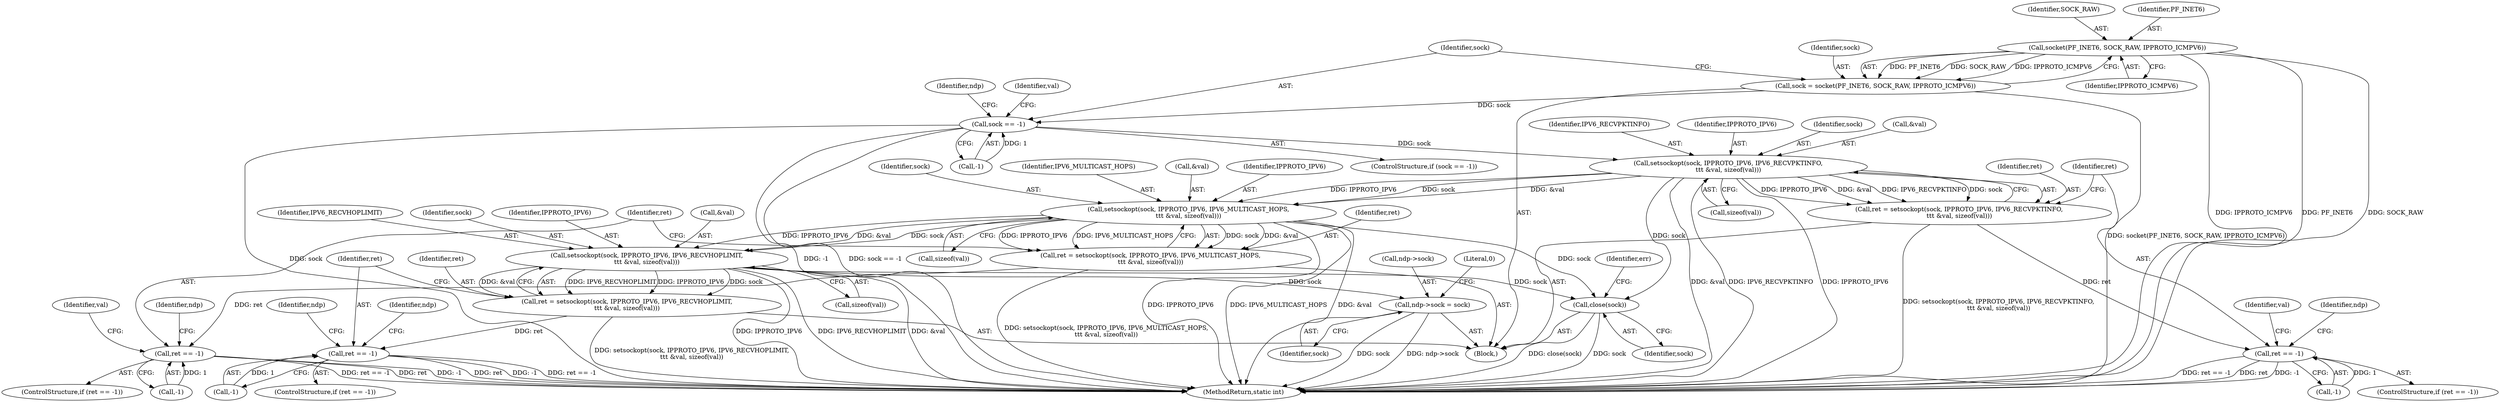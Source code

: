 digraph "0_libndp_a4892df306e0532487f1634ba6d4c6d4bb381c7f_0@API" {
"1000109" [label="(Call,socket(PF_INET6, SOCK_RAW, IPPROTO_ICMPV6))"];
"1000107" [label="(Call,sock = socket(PF_INET6, SOCK_RAW, IPPROTO_ICMPV6))"];
"1000114" [label="(Call,sock == -1)"];
"1000130" [label="(Call,setsockopt(sock, IPPROTO_IPV6, IPV6_RECVPKTINFO,\n\t\t\t &val, sizeof(val)))"];
"1000128" [label="(Call,ret = setsockopt(sock, IPPROTO_IPV6, IPV6_RECVPKTINFO,\n\t\t\t &val, sizeof(val)))"];
"1000139" [label="(Call,ret == -1)"];
"1000157" [label="(Call,setsockopt(sock, IPPROTO_IPV6, IPV6_MULTICAST_HOPS,\n\t\t\t &val, sizeof(val)))"];
"1000155" [label="(Call,ret = setsockopt(sock, IPPROTO_IPV6, IPV6_MULTICAST_HOPS,\n\t\t\t &val, sizeof(val)))"];
"1000166" [label="(Call,ret == -1)"];
"1000184" [label="(Call,setsockopt(sock, IPPROTO_IPV6, IPV6_RECVHOPLIMIT,\n\t\t\t &val, sizeof(val)))"];
"1000182" [label="(Call,ret = setsockopt(sock, IPPROTO_IPV6, IPV6_RECVHOPLIMIT,\n\t\t\t &val, sizeof(val)))"];
"1000193" [label="(Call,ret == -1)"];
"1000206" [label="(Call,ndp->sock = sock)"];
"1000214" [label="(Call,close(sock))"];
"1000180" [label="(Identifier,val)"];
"1000157" [label="(Call,setsockopt(sock, IPPROTO_IPV6, IPV6_MULTICAST_HOPS,\n\t\t\t &val, sizeof(val)))"];
"1000114" [label="(Call,sock == -1)"];
"1000134" [label="(Call,&val)"];
"1000160" [label="(Identifier,IPV6_MULTICAST_HOPS)"];
"1000166" [label="(Call,ret == -1)"];
"1000186" [label="(Identifier,IPPROTO_IPV6)"];
"1000136" [label="(Call,sizeof(val))"];
"1000184" [label="(Call,setsockopt(sock, IPPROTO_IPV6, IPV6_RECVHOPLIMIT,\n\t\t\t &val, sizeof(val)))"];
"1000167" [label="(Identifier,ret)"];
"1000217" [label="(Identifier,err)"];
"1000214" [label="(Call,close(sock))"];
"1000172" [label="(Identifier,ndp)"];
"1000113" [label="(ControlStructure,if (sock == -1))"];
"1000107" [label="(Call,sock = socket(PF_INET6, SOCK_RAW, IPPROTO_ICMPV6))"];
"1000133" [label="(Identifier,IPV6_RECVPKTINFO)"];
"1000145" [label="(Identifier,ndp)"];
"1000165" [label="(ControlStructure,if (ret == -1))"];
"1000206" [label="(Call,ndp->sock = sock)"];
"1000193" [label="(Call,ret == -1)"];
"1000116" [label="(Call,-1)"];
"1000161" [label="(Call,&val)"];
"1000215" [label="(Identifier,sock)"];
"1000132" [label="(Identifier,IPPROTO_IPV6)"];
"1000120" [label="(Identifier,ndp)"];
"1000199" [label="(Identifier,ndp)"];
"1000111" [label="(Identifier,SOCK_RAW)"];
"1000115" [label="(Identifier,sock)"];
"1000188" [label="(Call,&val)"];
"1000212" [label="(Literal,0)"];
"1000187" [label="(Identifier,IPV6_RECVHOPLIMIT)"];
"1000131" [label="(Identifier,sock)"];
"1000195" [label="(Call,-1)"];
"1000163" [label="(Call,sizeof(val))"];
"1000112" [label="(Identifier,IPPROTO_ICMPV6)"];
"1000159" [label="(Identifier,IPPROTO_IPV6)"];
"1000207" [label="(Call,ndp->sock)"];
"1000110" [label="(Identifier,PF_INET6)"];
"1000156" [label="(Identifier,ret)"];
"1000185" [label="(Identifier,sock)"];
"1000194" [label="(Identifier,ret)"];
"1000208" [label="(Identifier,ndp)"];
"1000192" [label="(ControlStructure,if (ret == -1))"];
"1000140" [label="(Identifier,ret)"];
"1000108" [label="(Identifier,sock)"];
"1000158" [label="(Identifier,sock)"];
"1000141" [label="(Call,-1)"];
"1000182" [label="(Call,ret = setsockopt(sock, IPPROTO_IPV6, IPV6_RECVHOPLIMIT,\n\t\t\t &val, sizeof(val)))"];
"1000139" [label="(Call,ret == -1)"];
"1000153" [label="(Identifier,val)"];
"1000168" [label="(Call,-1)"];
"1000218" [label="(MethodReturn,static int)"];
"1000129" [label="(Identifier,ret)"];
"1000190" [label="(Call,sizeof(val))"];
"1000155" [label="(Call,ret = setsockopt(sock, IPPROTO_IPV6, IPV6_MULTICAST_HOPS,\n\t\t\t &val, sizeof(val)))"];
"1000183" [label="(Identifier,ret)"];
"1000126" [label="(Identifier,val)"];
"1000210" [label="(Identifier,sock)"];
"1000138" [label="(ControlStructure,if (ret == -1))"];
"1000109" [label="(Call,socket(PF_INET6, SOCK_RAW, IPPROTO_ICMPV6))"];
"1000130" [label="(Call,setsockopt(sock, IPPROTO_IPV6, IPV6_RECVPKTINFO,\n\t\t\t &val, sizeof(val)))"];
"1000128" [label="(Call,ret = setsockopt(sock, IPPROTO_IPV6, IPV6_RECVPKTINFO,\n\t\t\t &val, sizeof(val)))"];
"1000102" [label="(Block,)"];
"1000109" -> "1000107"  [label="AST: "];
"1000109" -> "1000112"  [label="CFG: "];
"1000110" -> "1000109"  [label="AST: "];
"1000111" -> "1000109"  [label="AST: "];
"1000112" -> "1000109"  [label="AST: "];
"1000107" -> "1000109"  [label="CFG: "];
"1000109" -> "1000218"  [label="DDG: IPPROTO_ICMPV6"];
"1000109" -> "1000218"  [label="DDG: PF_INET6"];
"1000109" -> "1000218"  [label="DDG: SOCK_RAW"];
"1000109" -> "1000107"  [label="DDG: PF_INET6"];
"1000109" -> "1000107"  [label="DDG: SOCK_RAW"];
"1000109" -> "1000107"  [label="DDG: IPPROTO_ICMPV6"];
"1000107" -> "1000102"  [label="AST: "];
"1000108" -> "1000107"  [label="AST: "];
"1000115" -> "1000107"  [label="CFG: "];
"1000107" -> "1000218"  [label="DDG: socket(PF_INET6, SOCK_RAW, IPPROTO_ICMPV6)"];
"1000107" -> "1000114"  [label="DDG: sock"];
"1000114" -> "1000113"  [label="AST: "];
"1000114" -> "1000116"  [label="CFG: "];
"1000115" -> "1000114"  [label="AST: "];
"1000116" -> "1000114"  [label="AST: "];
"1000120" -> "1000114"  [label="CFG: "];
"1000126" -> "1000114"  [label="CFG: "];
"1000114" -> "1000218"  [label="DDG: sock == -1"];
"1000114" -> "1000218"  [label="DDG: sock"];
"1000114" -> "1000218"  [label="DDG: -1"];
"1000116" -> "1000114"  [label="DDG: 1"];
"1000114" -> "1000130"  [label="DDG: sock"];
"1000130" -> "1000128"  [label="AST: "];
"1000130" -> "1000136"  [label="CFG: "];
"1000131" -> "1000130"  [label="AST: "];
"1000132" -> "1000130"  [label="AST: "];
"1000133" -> "1000130"  [label="AST: "];
"1000134" -> "1000130"  [label="AST: "];
"1000136" -> "1000130"  [label="AST: "];
"1000128" -> "1000130"  [label="CFG: "];
"1000130" -> "1000218"  [label="DDG: IPPROTO_IPV6"];
"1000130" -> "1000218"  [label="DDG: &val"];
"1000130" -> "1000218"  [label="DDG: IPV6_RECVPKTINFO"];
"1000130" -> "1000128"  [label="DDG: IPPROTO_IPV6"];
"1000130" -> "1000128"  [label="DDG: &val"];
"1000130" -> "1000128"  [label="DDG: IPV6_RECVPKTINFO"];
"1000130" -> "1000128"  [label="DDG: sock"];
"1000130" -> "1000157"  [label="DDG: sock"];
"1000130" -> "1000157"  [label="DDG: IPPROTO_IPV6"];
"1000130" -> "1000157"  [label="DDG: &val"];
"1000130" -> "1000214"  [label="DDG: sock"];
"1000128" -> "1000102"  [label="AST: "];
"1000129" -> "1000128"  [label="AST: "];
"1000140" -> "1000128"  [label="CFG: "];
"1000128" -> "1000218"  [label="DDG: setsockopt(sock, IPPROTO_IPV6, IPV6_RECVPKTINFO,\n\t\t\t &val, sizeof(val))"];
"1000128" -> "1000139"  [label="DDG: ret"];
"1000139" -> "1000138"  [label="AST: "];
"1000139" -> "1000141"  [label="CFG: "];
"1000140" -> "1000139"  [label="AST: "];
"1000141" -> "1000139"  [label="AST: "];
"1000145" -> "1000139"  [label="CFG: "];
"1000153" -> "1000139"  [label="CFG: "];
"1000139" -> "1000218"  [label="DDG: -1"];
"1000139" -> "1000218"  [label="DDG: ret == -1"];
"1000139" -> "1000218"  [label="DDG: ret"];
"1000141" -> "1000139"  [label="DDG: 1"];
"1000157" -> "1000155"  [label="AST: "];
"1000157" -> "1000163"  [label="CFG: "];
"1000158" -> "1000157"  [label="AST: "];
"1000159" -> "1000157"  [label="AST: "];
"1000160" -> "1000157"  [label="AST: "];
"1000161" -> "1000157"  [label="AST: "];
"1000163" -> "1000157"  [label="AST: "];
"1000155" -> "1000157"  [label="CFG: "];
"1000157" -> "1000218"  [label="DDG: IPPROTO_IPV6"];
"1000157" -> "1000218"  [label="DDG: IPV6_MULTICAST_HOPS"];
"1000157" -> "1000218"  [label="DDG: &val"];
"1000157" -> "1000155"  [label="DDG: sock"];
"1000157" -> "1000155"  [label="DDG: &val"];
"1000157" -> "1000155"  [label="DDG: IPPROTO_IPV6"];
"1000157" -> "1000155"  [label="DDG: IPV6_MULTICAST_HOPS"];
"1000157" -> "1000184"  [label="DDG: sock"];
"1000157" -> "1000184"  [label="DDG: IPPROTO_IPV6"];
"1000157" -> "1000184"  [label="DDG: &val"];
"1000157" -> "1000214"  [label="DDG: sock"];
"1000155" -> "1000102"  [label="AST: "];
"1000156" -> "1000155"  [label="AST: "];
"1000167" -> "1000155"  [label="CFG: "];
"1000155" -> "1000218"  [label="DDG: setsockopt(sock, IPPROTO_IPV6, IPV6_MULTICAST_HOPS,\n\t\t\t &val, sizeof(val))"];
"1000155" -> "1000166"  [label="DDG: ret"];
"1000166" -> "1000165"  [label="AST: "];
"1000166" -> "1000168"  [label="CFG: "];
"1000167" -> "1000166"  [label="AST: "];
"1000168" -> "1000166"  [label="AST: "];
"1000172" -> "1000166"  [label="CFG: "];
"1000180" -> "1000166"  [label="CFG: "];
"1000166" -> "1000218"  [label="DDG: -1"];
"1000166" -> "1000218"  [label="DDG: ret == -1"];
"1000166" -> "1000218"  [label="DDG: ret"];
"1000168" -> "1000166"  [label="DDG: 1"];
"1000184" -> "1000182"  [label="AST: "];
"1000184" -> "1000190"  [label="CFG: "];
"1000185" -> "1000184"  [label="AST: "];
"1000186" -> "1000184"  [label="AST: "];
"1000187" -> "1000184"  [label="AST: "];
"1000188" -> "1000184"  [label="AST: "];
"1000190" -> "1000184"  [label="AST: "];
"1000182" -> "1000184"  [label="CFG: "];
"1000184" -> "1000218"  [label="DDG: &val"];
"1000184" -> "1000218"  [label="DDG: IPPROTO_IPV6"];
"1000184" -> "1000218"  [label="DDG: IPV6_RECVHOPLIMIT"];
"1000184" -> "1000182"  [label="DDG: IPV6_RECVHOPLIMIT"];
"1000184" -> "1000182"  [label="DDG: IPPROTO_IPV6"];
"1000184" -> "1000182"  [label="DDG: sock"];
"1000184" -> "1000182"  [label="DDG: &val"];
"1000184" -> "1000206"  [label="DDG: sock"];
"1000184" -> "1000214"  [label="DDG: sock"];
"1000182" -> "1000102"  [label="AST: "];
"1000183" -> "1000182"  [label="AST: "];
"1000194" -> "1000182"  [label="CFG: "];
"1000182" -> "1000218"  [label="DDG: setsockopt(sock, IPPROTO_IPV6, IPV6_RECVHOPLIMIT,\n\t\t\t &val, sizeof(val))"];
"1000182" -> "1000193"  [label="DDG: ret"];
"1000193" -> "1000192"  [label="AST: "];
"1000193" -> "1000195"  [label="CFG: "];
"1000194" -> "1000193"  [label="AST: "];
"1000195" -> "1000193"  [label="AST: "];
"1000199" -> "1000193"  [label="CFG: "];
"1000208" -> "1000193"  [label="CFG: "];
"1000193" -> "1000218"  [label="DDG: ret"];
"1000193" -> "1000218"  [label="DDG: -1"];
"1000193" -> "1000218"  [label="DDG: ret == -1"];
"1000195" -> "1000193"  [label="DDG: 1"];
"1000206" -> "1000102"  [label="AST: "];
"1000206" -> "1000210"  [label="CFG: "];
"1000207" -> "1000206"  [label="AST: "];
"1000210" -> "1000206"  [label="AST: "];
"1000212" -> "1000206"  [label="CFG: "];
"1000206" -> "1000218"  [label="DDG: ndp->sock"];
"1000206" -> "1000218"  [label="DDG: sock"];
"1000214" -> "1000102"  [label="AST: "];
"1000214" -> "1000215"  [label="CFG: "];
"1000215" -> "1000214"  [label="AST: "];
"1000217" -> "1000214"  [label="CFG: "];
"1000214" -> "1000218"  [label="DDG: close(sock)"];
"1000214" -> "1000218"  [label="DDG: sock"];
}
